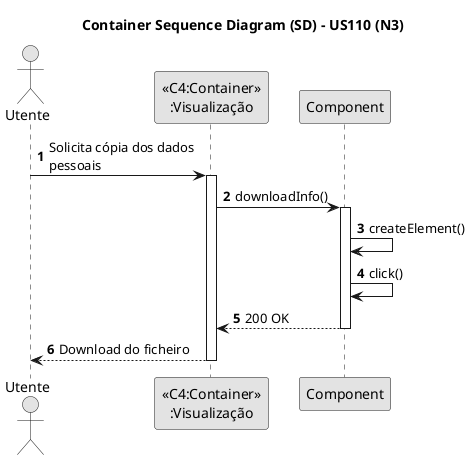 @startuml
skinparam monochrome true
skinparam packageStyle rectangle
skinparam shadowing false

title Container Sequence Diagram (SD) - US110 (N3)

autonumber

actor "Utente"

"Utente" -> "<<C4:Container>>\n:Visualização": Solicita cópia dos dados\npessoais
activate "<<C4:Container>>\n:Visualização"

"<<C4:Container>>\n:Visualização" -> Component : downloadInfo()
activate Component

Component -> Component: createElement()
Component -> Component: click()

Component --> "<<C4:Container>>\n:Visualização" : 200 OK
deactivate Component
"Utente" <-- "<<C4:Container>>\n:Visualização": Download do ficheiro
deactivate "<<C4:Container>>\n:Visualização"

@enduml